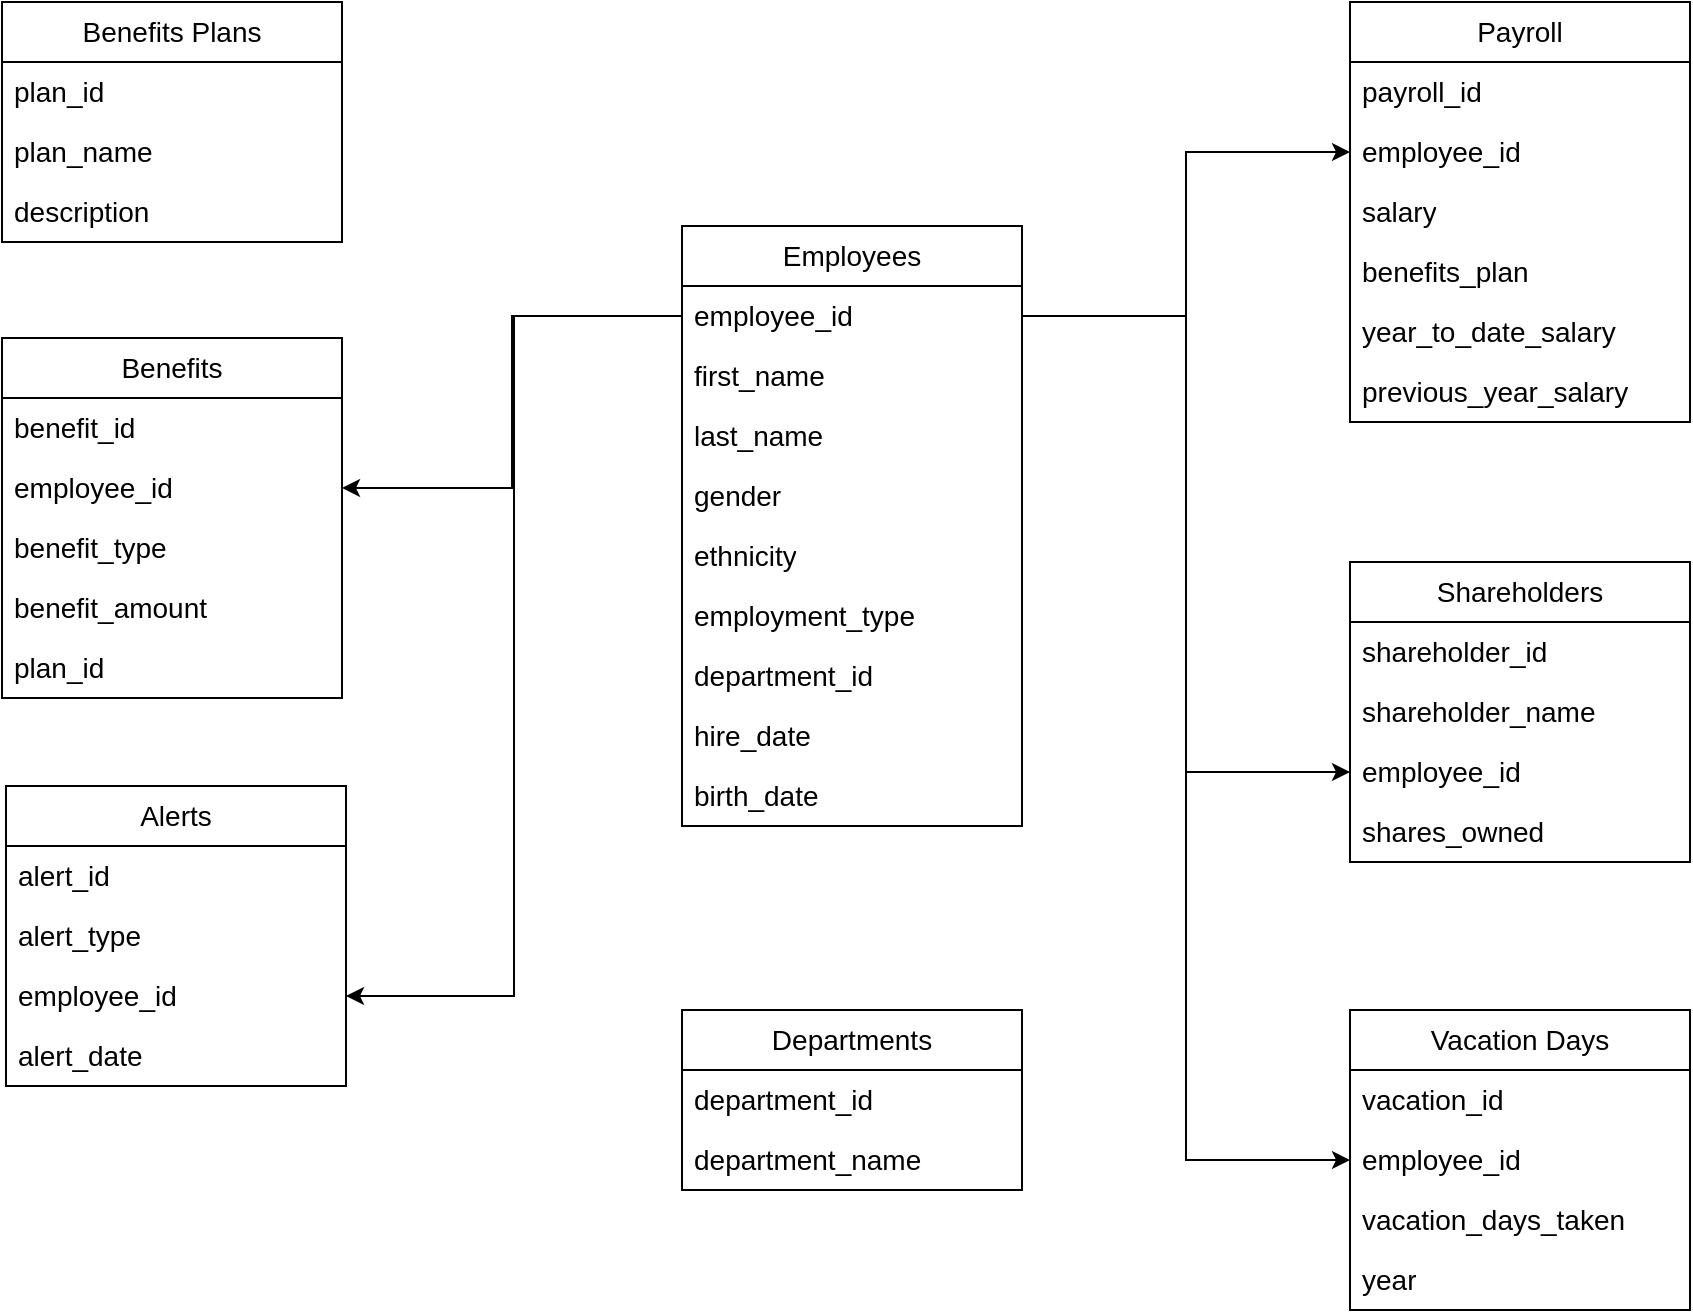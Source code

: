 <mxfile version="24.8.3">
  <diagram name="Trang-1" id="IQlQR-nqOs0AIsMOTUAR">
    <mxGraphModel dx="1356" dy="1894" grid="1" gridSize="14" guides="1" tooltips="1" connect="1" arrows="1" fold="1" page="1" pageScale="1" pageWidth="827" pageHeight="1169" math="0" shadow="0">
      <root>
        <mxCell id="0" />
        <mxCell id="1" parent="0" />
        <mxCell id="jlQTpdtMV0ugkx4Sc1M4-14" value="Employees" style="swimlane;fontStyle=0;childLayout=stackLayout;horizontal=1;startSize=30;horizontalStack=0;resizeParent=1;resizeParentMax=0;resizeLast=0;collapsible=1;marginBottom=0;whiteSpace=wrap;html=1;fontSize=14;" vertex="1" parent="1">
          <mxGeometry x="450" y="-616" width="170" height="300" as="geometry" />
        </mxCell>
        <mxCell id="jlQTpdtMV0ugkx4Sc1M4-15" value="employee_id" style="text;strokeColor=none;fillColor=none;align=left;verticalAlign=middle;spacingLeft=4;spacingRight=4;overflow=hidden;points=[[0,0.5],[1,0.5]];portConstraint=eastwest;rotatable=0;whiteSpace=wrap;html=1;fontSize=14;" vertex="1" parent="jlQTpdtMV0ugkx4Sc1M4-14">
          <mxGeometry y="30" width="170" height="30" as="geometry" />
        </mxCell>
        <mxCell id="jlQTpdtMV0ugkx4Sc1M4-16" value="first_name" style="text;strokeColor=none;fillColor=none;align=left;verticalAlign=middle;spacingLeft=4;spacingRight=4;overflow=hidden;points=[[0,0.5],[1,0.5]];portConstraint=eastwest;rotatable=0;whiteSpace=wrap;html=1;fontSize=14;" vertex="1" parent="jlQTpdtMV0ugkx4Sc1M4-14">
          <mxGeometry y="60" width="170" height="30" as="geometry" />
        </mxCell>
        <mxCell id="jlQTpdtMV0ugkx4Sc1M4-17" value="last_name" style="text;strokeColor=none;fillColor=none;align=left;verticalAlign=middle;spacingLeft=4;spacingRight=4;overflow=hidden;points=[[0,0.5],[1,0.5]];portConstraint=eastwest;rotatable=0;whiteSpace=wrap;html=1;fontSize=14;" vertex="1" parent="jlQTpdtMV0ugkx4Sc1M4-14">
          <mxGeometry y="90" width="170" height="30" as="geometry" />
        </mxCell>
        <mxCell id="jlQTpdtMV0ugkx4Sc1M4-18" value="gender" style="text;strokeColor=none;fillColor=none;align=left;verticalAlign=middle;spacingLeft=4;spacingRight=4;overflow=hidden;points=[[0,0.5],[1,0.5]];portConstraint=eastwest;rotatable=0;whiteSpace=wrap;html=1;fontSize=14;" vertex="1" parent="jlQTpdtMV0ugkx4Sc1M4-14">
          <mxGeometry y="120" width="170" height="30" as="geometry" />
        </mxCell>
        <mxCell id="jlQTpdtMV0ugkx4Sc1M4-19" value="ethnicity" style="text;strokeColor=none;fillColor=none;align=left;verticalAlign=middle;spacingLeft=4;spacingRight=4;overflow=hidden;points=[[0,0.5],[1,0.5]];portConstraint=eastwest;rotatable=0;whiteSpace=wrap;html=1;fontSize=14;" vertex="1" parent="jlQTpdtMV0ugkx4Sc1M4-14">
          <mxGeometry y="150" width="170" height="30" as="geometry" />
        </mxCell>
        <mxCell id="jlQTpdtMV0ugkx4Sc1M4-20" value="employment_type" style="text;strokeColor=none;fillColor=none;align=left;verticalAlign=middle;spacingLeft=4;spacingRight=4;overflow=hidden;points=[[0,0.5],[1,0.5]];portConstraint=eastwest;rotatable=0;whiteSpace=wrap;html=1;fontSize=14;" vertex="1" parent="jlQTpdtMV0ugkx4Sc1M4-14">
          <mxGeometry y="180" width="170" height="30" as="geometry" />
        </mxCell>
        <mxCell id="jlQTpdtMV0ugkx4Sc1M4-22" value="department_id" style="text;strokeColor=none;fillColor=none;align=left;verticalAlign=middle;spacingLeft=4;spacingRight=4;overflow=hidden;points=[[0,0.5],[1,0.5]];portConstraint=eastwest;rotatable=0;whiteSpace=wrap;html=1;fontSize=14;" vertex="1" parent="jlQTpdtMV0ugkx4Sc1M4-14">
          <mxGeometry y="210" width="170" height="30" as="geometry" />
        </mxCell>
        <mxCell id="jlQTpdtMV0ugkx4Sc1M4-31" value="hire_date" style="text;strokeColor=none;fillColor=none;align=left;verticalAlign=middle;spacingLeft=4;spacingRight=4;overflow=hidden;points=[[0,0.5],[1,0.5]];portConstraint=eastwest;rotatable=0;whiteSpace=wrap;html=1;fontSize=14;" vertex="1" parent="jlQTpdtMV0ugkx4Sc1M4-14">
          <mxGeometry y="240" width="170" height="30" as="geometry" />
        </mxCell>
        <mxCell id="jlQTpdtMV0ugkx4Sc1M4-44" value="birth_date" style="text;strokeColor=none;fillColor=none;align=left;verticalAlign=middle;spacingLeft=4;spacingRight=4;overflow=hidden;points=[[0,0.5],[1,0.5]];portConstraint=eastwest;rotatable=0;whiteSpace=wrap;html=1;fontSize=14;" vertex="1" parent="jlQTpdtMV0ugkx4Sc1M4-14">
          <mxGeometry y="270" width="170" height="30" as="geometry" />
        </mxCell>
        <mxCell id="jlQTpdtMV0ugkx4Sc1M4-34" value="Departments" style="swimlane;fontStyle=0;childLayout=stackLayout;horizontal=1;startSize=30;horizontalStack=0;resizeParent=1;resizeParentMax=0;resizeLast=0;collapsible=1;marginBottom=0;whiteSpace=wrap;html=1;fontSize=14;" vertex="1" parent="1">
          <mxGeometry x="450" y="-224" width="170" height="90" as="geometry" />
        </mxCell>
        <mxCell id="jlQTpdtMV0ugkx4Sc1M4-35" value="department_id" style="text;strokeColor=none;fillColor=none;align=left;verticalAlign=middle;spacingLeft=4;spacingRight=4;overflow=hidden;points=[[0,0.5],[1,0.5]];portConstraint=eastwest;rotatable=0;whiteSpace=wrap;html=1;fontSize=14;" vertex="1" parent="jlQTpdtMV0ugkx4Sc1M4-34">
          <mxGeometry y="30" width="170" height="30" as="geometry" />
        </mxCell>
        <mxCell id="jlQTpdtMV0ugkx4Sc1M4-36" value="department_name" style="text;strokeColor=none;fillColor=none;align=left;verticalAlign=middle;spacingLeft=4;spacingRight=4;overflow=hidden;points=[[0,0.5],[1,0.5]];portConstraint=eastwest;rotatable=0;whiteSpace=wrap;html=1;fontSize=14;" vertex="1" parent="jlQTpdtMV0ugkx4Sc1M4-34">
          <mxGeometry y="60" width="170" height="30" as="geometry" />
        </mxCell>
        <mxCell id="jlQTpdtMV0ugkx4Sc1M4-45" value="Payroll" style="swimlane;fontStyle=0;childLayout=stackLayout;horizontal=1;startSize=30;horizontalStack=0;resizeParent=1;resizeParentMax=0;resizeLast=0;collapsible=1;marginBottom=0;whiteSpace=wrap;html=1;fontSize=14;" vertex="1" parent="1">
          <mxGeometry x="784" y="-728" width="170" height="210" as="geometry" />
        </mxCell>
        <mxCell id="jlQTpdtMV0ugkx4Sc1M4-46" value="payroll_id" style="text;strokeColor=none;fillColor=none;align=left;verticalAlign=middle;spacingLeft=4;spacingRight=4;overflow=hidden;points=[[0,0.5],[1,0.5]];portConstraint=eastwest;rotatable=0;whiteSpace=wrap;html=1;fontSize=14;" vertex="1" parent="jlQTpdtMV0ugkx4Sc1M4-45">
          <mxGeometry y="30" width="170" height="30" as="geometry" />
        </mxCell>
        <mxCell id="jlQTpdtMV0ugkx4Sc1M4-47" value="employee_id" style="text;strokeColor=none;fillColor=none;align=left;verticalAlign=middle;spacingLeft=4;spacingRight=4;overflow=hidden;points=[[0,0.5],[1,0.5]];portConstraint=eastwest;rotatable=0;whiteSpace=wrap;html=1;fontSize=14;" vertex="1" parent="jlQTpdtMV0ugkx4Sc1M4-45">
          <mxGeometry y="60" width="170" height="30" as="geometry" />
        </mxCell>
        <mxCell id="jlQTpdtMV0ugkx4Sc1M4-48" value="salary" style="text;strokeColor=none;fillColor=none;align=left;verticalAlign=middle;spacingLeft=4;spacingRight=4;overflow=hidden;points=[[0,0.5],[1,0.5]];portConstraint=eastwest;rotatable=0;whiteSpace=wrap;html=1;fontSize=14;" vertex="1" parent="jlQTpdtMV0ugkx4Sc1M4-45">
          <mxGeometry y="90" width="170" height="30" as="geometry" />
        </mxCell>
        <mxCell id="jlQTpdtMV0ugkx4Sc1M4-49" value="benefits_plan" style="text;strokeColor=none;fillColor=none;align=left;verticalAlign=middle;spacingLeft=4;spacingRight=4;overflow=hidden;points=[[0,0.5],[1,0.5]];portConstraint=eastwest;rotatable=0;whiteSpace=wrap;html=1;fontSize=14;" vertex="1" parent="jlQTpdtMV0ugkx4Sc1M4-45">
          <mxGeometry y="120" width="170" height="30" as="geometry" />
        </mxCell>
        <mxCell id="jlQTpdtMV0ugkx4Sc1M4-50" value="year_to_date_salary" style="text;strokeColor=none;fillColor=none;align=left;verticalAlign=middle;spacingLeft=4;spacingRight=4;overflow=hidden;points=[[0,0.5],[1,0.5]];portConstraint=eastwest;rotatable=0;whiteSpace=wrap;html=1;fontSize=14;" vertex="1" parent="jlQTpdtMV0ugkx4Sc1M4-45">
          <mxGeometry y="150" width="170" height="30" as="geometry" />
        </mxCell>
        <mxCell id="jlQTpdtMV0ugkx4Sc1M4-51" value="previous_year_salary" style="text;strokeColor=none;fillColor=none;align=left;verticalAlign=middle;spacingLeft=4;spacingRight=4;overflow=hidden;points=[[0,0.5],[1,0.5]];portConstraint=eastwest;rotatable=0;whiteSpace=wrap;html=1;fontSize=14;" vertex="1" parent="jlQTpdtMV0ugkx4Sc1M4-45">
          <mxGeometry y="180" width="170" height="30" as="geometry" />
        </mxCell>
        <mxCell id="jlQTpdtMV0ugkx4Sc1M4-55" value="Benefits" style="swimlane;fontStyle=0;childLayout=stackLayout;horizontal=1;startSize=30;horizontalStack=0;resizeParent=1;resizeParentMax=0;resizeLast=0;collapsible=1;marginBottom=0;whiteSpace=wrap;html=1;fontSize=14;" vertex="1" parent="1">
          <mxGeometry x="110" y="-560" width="170" height="180" as="geometry" />
        </mxCell>
        <mxCell id="jlQTpdtMV0ugkx4Sc1M4-56" value="benefit_id" style="text;strokeColor=none;fillColor=none;align=left;verticalAlign=middle;spacingLeft=4;spacingRight=4;overflow=hidden;points=[[0,0.5],[1,0.5]];portConstraint=eastwest;rotatable=0;whiteSpace=wrap;html=1;fontSize=14;" vertex="1" parent="jlQTpdtMV0ugkx4Sc1M4-55">
          <mxGeometry y="30" width="170" height="30" as="geometry" />
        </mxCell>
        <mxCell id="jlQTpdtMV0ugkx4Sc1M4-57" value="employee_id" style="text;strokeColor=none;fillColor=none;align=left;verticalAlign=middle;spacingLeft=4;spacingRight=4;overflow=hidden;points=[[0,0.5],[1,0.5]];portConstraint=eastwest;rotatable=0;whiteSpace=wrap;html=1;fontSize=14;" vertex="1" parent="jlQTpdtMV0ugkx4Sc1M4-55">
          <mxGeometry y="60" width="170" height="30" as="geometry" />
        </mxCell>
        <mxCell id="jlQTpdtMV0ugkx4Sc1M4-58" value="benefit_type" style="text;strokeColor=none;fillColor=none;align=left;verticalAlign=middle;spacingLeft=4;spacingRight=4;overflow=hidden;points=[[0,0.5],[1,0.5]];portConstraint=eastwest;rotatable=0;whiteSpace=wrap;html=1;fontSize=14;" vertex="1" parent="jlQTpdtMV0ugkx4Sc1M4-55">
          <mxGeometry y="90" width="170" height="30" as="geometry" />
        </mxCell>
        <mxCell id="jlQTpdtMV0ugkx4Sc1M4-59" value="benefit_amount" style="text;strokeColor=none;fillColor=none;align=left;verticalAlign=middle;spacingLeft=4;spacingRight=4;overflow=hidden;points=[[0,0.5],[1,0.5]];portConstraint=eastwest;rotatable=0;whiteSpace=wrap;html=1;fontSize=14;" vertex="1" parent="jlQTpdtMV0ugkx4Sc1M4-55">
          <mxGeometry y="120" width="170" height="30" as="geometry" />
        </mxCell>
        <mxCell id="jlQTpdtMV0ugkx4Sc1M4-60" value="plan_id" style="text;strokeColor=none;fillColor=none;align=left;verticalAlign=middle;spacingLeft=4;spacingRight=4;overflow=hidden;points=[[0,0.5],[1,0.5]];portConstraint=eastwest;rotatable=0;whiteSpace=wrap;html=1;fontSize=14;" vertex="1" parent="jlQTpdtMV0ugkx4Sc1M4-55">
          <mxGeometry y="150" width="170" height="30" as="geometry" />
        </mxCell>
        <mxCell id="jlQTpdtMV0ugkx4Sc1M4-62" value="Benefits Plans" style="swimlane;fontStyle=0;childLayout=stackLayout;horizontal=1;startSize=30;horizontalStack=0;resizeParent=1;resizeParentMax=0;resizeLast=0;collapsible=1;marginBottom=0;whiteSpace=wrap;html=1;fontSize=14;" vertex="1" parent="1">
          <mxGeometry x="110" y="-728" width="170" height="120" as="geometry" />
        </mxCell>
        <mxCell id="jlQTpdtMV0ugkx4Sc1M4-63" value="plan_id" style="text;strokeColor=none;fillColor=none;align=left;verticalAlign=middle;spacingLeft=4;spacingRight=4;overflow=hidden;points=[[0,0.5],[1,0.5]];portConstraint=eastwest;rotatable=0;whiteSpace=wrap;html=1;fontSize=14;" vertex="1" parent="jlQTpdtMV0ugkx4Sc1M4-62">
          <mxGeometry y="30" width="170" height="30" as="geometry" />
        </mxCell>
        <mxCell id="jlQTpdtMV0ugkx4Sc1M4-64" value="plan_name" style="text;strokeColor=none;fillColor=none;align=left;verticalAlign=middle;spacingLeft=4;spacingRight=4;overflow=hidden;points=[[0,0.5],[1,0.5]];portConstraint=eastwest;rotatable=0;whiteSpace=wrap;html=1;fontSize=14;" vertex="1" parent="jlQTpdtMV0ugkx4Sc1M4-62">
          <mxGeometry y="60" width="170" height="30" as="geometry" />
        </mxCell>
        <mxCell id="jlQTpdtMV0ugkx4Sc1M4-65" value="description" style="text;strokeColor=none;fillColor=none;align=left;verticalAlign=middle;spacingLeft=4;spacingRight=4;overflow=hidden;points=[[0,0.5],[1,0.5]];portConstraint=eastwest;rotatable=0;whiteSpace=wrap;html=1;fontSize=14;" vertex="1" parent="jlQTpdtMV0ugkx4Sc1M4-62">
          <mxGeometry y="90" width="170" height="30" as="geometry" />
        </mxCell>
        <mxCell id="jlQTpdtMV0ugkx4Sc1M4-69" value="Vacation Days" style="swimlane;fontStyle=0;childLayout=stackLayout;horizontal=1;startSize=30;horizontalStack=0;resizeParent=1;resizeParentMax=0;resizeLast=0;collapsible=1;marginBottom=0;whiteSpace=wrap;html=1;fontSize=14;" vertex="1" parent="1">
          <mxGeometry x="784" y="-224" width="170" height="150" as="geometry" />
        </mxCell>
        <mxCell id="jlQTpdtMV0ugkx4Sc1M4-70" value="vacation_id" style="text;strokeColor=none;fillColor=none;align=left;verticalAlign=middle;spacingLeft=4;spacingRight=4;overflow=hidden;points=[[0,0.5],[1,0.5]];portConstraint=eastwest;rotatable=0;whiteSpace=wrap;html=1;fontSize=14;" vertex="1" parent="jlQTpdtMV0ugkx4Sc1M4-69">
          <mxGeometry y="30" width="170" height="30" as="geometry" />
        </mxCell>
        <mxCell id="jlQTpdtMV0ugkx4Sc1M4-71" value="employee_id" style="text;strokeColor=none;fillColor=none;align=left;verticalAlign=middle;spacingLeft=4;spacingRight=4;overflow=hidden;points=[[0,0.5],[1,0.5]];portConstraint=eastwest;rotatable=0;whiteSpace=wrap;html=1;fontSize=14;" vertex="1" parent="jlQTpdtMV0ugkx4Sc1M4-69">
          <mxGeometry y="60" width="170" height="30" as="geometry" />
        </mxCell>
        <mxCell id="jlQTpdtMV0ugkx4Sc1M4-72" value="vacation_days_taken" style="text;strokeColor=none;fillColor=none;align=left;verticalAlign=middle;spacingLeft=4;spacingRight=4;overflow=hidden;points=[[0,0.5],[1,0.5]];portConstraint=eastwest;rotatable=0;whiteSpace=wrap;html=1;fontSize=14;" vertex="1" parent="jlQTpdtMV0ugkx4Sc1M4-69">
          <mxGeometry y="90" width="170" height="30" as="geometry" />
        </mxCell>
        <mxCell id="jlQTpdtMV0ugkx4Sc1M4-73" value="year" style="text;strokeColor=none;fillColor=none;align=left;verticalAlign=middle;spacingLeft=4;spacingRight=4;overflow=hidden;points=[[0,0.5],[1,0.5]];portConstraint=eastwest;rotatable=0;whiteSpace=wrap;html=1;fontSize=14;" vertex="1" parent="jlQTpdtMV0ugkx4Sc1M4-69">
          <mxGeometry y="120" width="170" height="30" as="geometry" />
        </mxCell>
        <mxCell id="jlQTpdtMV0ugkx4Sc1M4-76" value="Shareholders" style="swimlane;fontStyle=0;childLayout=stackLayout;horizontal=1;startSize=30;horizontalStack=0;resizeParent=1;resizeParentMax=0;resizeLast=0;collapsible=1;marginBottom=0;whiteSpace=wrap;html=1;fontSize=14;" vertex="1" parent="1">
          <mxGeometry x="784" y="-448" width="170" height="150" as="geometry" />
        </mxCell>
        <mxCell id="jlQTpdtMV0ugkx4Sc1M4-77" value="shareholder_id" style="text;strokeColor=none;fillColor=none;align=left;verticalAlign=middle;spacingLeft=4;spacingRight=4;overflow=hidden;points=[[0,0.5],[1,0.5]];portConstraint=eastwest;rotatable=0;whiteSpace=wrap;html=1;fontSize=14;" vertex="1" parent="jlQTpdtMV0ugkx4Sc1M4-76">
          <mxGeometry y="30" width="170" height="30" as="geometry" />
        </mxCell>
        <mxCell id="jlQTpdtMV0ugkx4Sc1M4-78" value="shareholder_name" style="text;strokeColor=none;fillColor=none;align=left;verticalAlign=middle;spacingLeft=4;spacingRight=4;overflow=hidden;points=[[0,0.5],[1,0.5]];portConstraint=eastwest;rotatable=0;whiteSpace=wrap;html=1;fontSize=14;" vertex="1" parent="jlQTpdtMV0ugkx4Sc1M4-76">
          <mxGeometry y="60" width="170" height="30" as="geometry" />
        </mxCell>
        <mxCell id="jlQTpdtMV0ugkx4Sc1M4-79" value="employee_id" style="text;strokeColor=none;fillColor=none;align=left;verticalAlign=middle;spacingLeft=4;spacingRight=4;overflow=hidden;points=[[0,0.5],[1,0.5]];portConstraint=eastwest;rotatable=0;whiteSpace=wrap;html=1;fontSize=14;" vertex="1" parent="jlQTpdtMV0ugkx4Sc1M4-76">
          <mxGeometry y="90" width="170" height="30" as="geometry" />
        </mxCell>
        <mxCell id="jlQTpdtMV0ugkx4Sc1M4-80" value="shares_owned" style="text;strokeColor=none;fillColor=none;align=left;verticalAlign=middle;spacingLeft=4;spacingRight=4;overflow=hidden;points=[[0,0.5],[1,0.5]];portConstraint=eastwest;rotatable=0;whiteSpace=wrap;html=1;fontSize=14;" vertex="1" parent="jlQTpdtMV0ugkx4Sc1M4-76">
          <mxGeometry y="120" width="170" height="30" as="geometry" />
        </mxCell>
        <mxCell id="jlQTpdtMV0ugkx4Sc1M4-81" value="Alerts" style="swimlane;fontStyle=0;childLayout=stackLayout;horizontal=1;startSize=30;horizontalStack=0;resizeParent=1;resizeParentMax=0;resizeLast=0;collapsible=1;marginBottom=0;whiteSpace=wrap;html=1;fontSize=14;" vertex="1" parent="1">
          <mxGeometry x="112" y="-336" width="170" height="150" as="geometry" />
        </mxCell>
        <mxCell id="jlQTpdtMV0ugkx4Sc1M4-82" value="alert_id" style="text;strokeColor=none;fillColor=none;align=left;verticalAlign=middle;spacingLeft=4;spacingRight=4;overflow=hidden;points=[[0,0.5],[1,0.5]];portConstraint=eastwest;rotatable=0;whiteSpace=wrap;html=1;fontSize=14;" vertex="1" parent="jlQTpdtMV0ugkx4Sc1M4-81">
          <mxGeometry y="30" width="170" height="30" as="geometry" />
        </mxCell>
        <mxCell id="jlQTpdtMV0ugkx4Sc1M4-83" value="alert_type" style="text;strokeColor=none;fillColor=none;align=left;verticalAlign=middle;spacingLeft=4;spacingRight=4;overflow=hidden;points=[[0,0.5],[1,0.5]];portConstraint=eastwest;rotatable=0;whiteSpace=wrap;html=1;fontSize=14;" vertex="1" parent="jlQTpdtMV0ugkx4Sc1M4-81">
          <mxGeometry y="60" width="170" height="30" as="geometry" />
        </mxCell>
        <mxCell id="jlQTpdtMV0ugkx4Sc1M4-84" value="employee_id" style="text;strokeColor=none;fillColor=none;align=left;verticalAlign=middle;spacingLeft=4;spacingRight=4;overflow=hidden;points=[[0,0.5],[1,0.5]];portConstraint=eastwest;rotatable=0;whiteSpace=wrap;html=1;fontSize=14;" vertex="1" parent="jlQTpdtMV0ugkx4Sc1M4-81">
          <mxGeometry y="90" width="170" height="30" as="geometry" />
        </mxCell>
        <mxCell id="jlQTpdtMV0ugkx4Sc1M4-85" value="alert_date" style="text;strokeColor=none;fillColor=none;align=left;verticalAlign=middle;spacingLeft=4;spacingRight=4;overflow=hidden;points=[[0,0.5],[1,0.5]];portConstraint=eastwest;rotatable=0;whiteSpace=wrap;html=1;fontSize=14;" vertex="1" parent="jlQTpdtMV0ugkx4Sc1M4-81">
          <mxGeometry y="120" width="170" height="30" as="geometry" />
        </mxCell>
        <mxCell id="jlQTpdtMV0ugkx4Sc1M4-86" style="edgeStyle=orthogonalEdgeStyle;rounded=0;orthogonalLoop=1;jettySize=auto;html=1;exitX=0;exitY=0.5;exitDx=0;exitDy=0;entryX=1;entryY=0.5;entryDx=0;entryDy=0;" edge="1" parent="1" source="jlQTpdtMV0ugkx4Sc1M4-15" target="jlQTpdtMV0ugkx4Sc1M4-57">
          <mxGeometry relative="1" as="geometry" />
        </mxCell>
        <mxCell id="jlQTpdtMV0ugkx4Sc1M4-87" style="edgeStyle=orthogonalEdgeStyle;rounded=0;orthogonalLoop=1;jettySize=auto;html=1;exitX=1;exitY=0.5;exitDx=0;exitDy=0;entryX=0;entryY=0.5;entryDx=0;entryDy=0;" edge="1" parent="1" source="jlQTpdtMV0ugkx4Sc1M4-15" target="jlQTpdtMV0ugkx4Sc1M4-47">
          <mxGeometry relative="1" as="geometry" />
        </mxCell>
        <mxCell id="jlQTpdtMV0ugkx4Sc1M4-88" style="edgeStyle=orthogonalEdgeStyle;rounded=0;orthogonalLoop=1;jettySize=auto;html=1;exitX=1;exitY=0.5;exitDx=0;exitDy=0;entryX=0;entryY=0.5;entryDx=0;entryDy=0;" edge="1" parent="1" source="jlQTpdtMV0ugkx4Sc1M4-15" target="jlQTpdtMV0ugkx4Sc1M4-79">
          <mxGeometry relative="1" as="geometry" />
        </mxCell>
        <mxCell id="jlQTpdtMV0ugkx4Sc1M4-89" style="edgeStyle=orthogonalEdgeStyle;rounded=0;orthogonalLoop=1;jettySize=auto;html=1;exitX=1;exitY=0.5;exitDx=0;exitDy=0;entryX=0;entryY=0.5;entryDx=0;entryDy=0;" edge="1" parent="1" source="jlQTpdtMV0ugkx4Sc1M4-15" target="jlQTpdtMV0ugkx4Sc1M4-71">
          <mxGeometry relative="1" as="geometry" />
        </mxCell>
        <mxCell id="jlQTpdtMV0ugkx4Sc1M4-90" style="edgeStyle=orthogonalEdgeStyle;rounded=0;orthogonalLoop=1;jettySize=auto;html=1;exitX=0;exitY=0.5;exitDx=0;exitDy=0;" edge="1" parent="1" source="jlQTpdtMV0ugkx4Sc1M4-15" target="jlQTpdtMV0ugkx4Sc1M4-84">
          <mxGeometry relative="1" as="geometry" />
        </mxCell>
      </root>
    </mxGraphModel>
  </diagram>
</mxfile>
